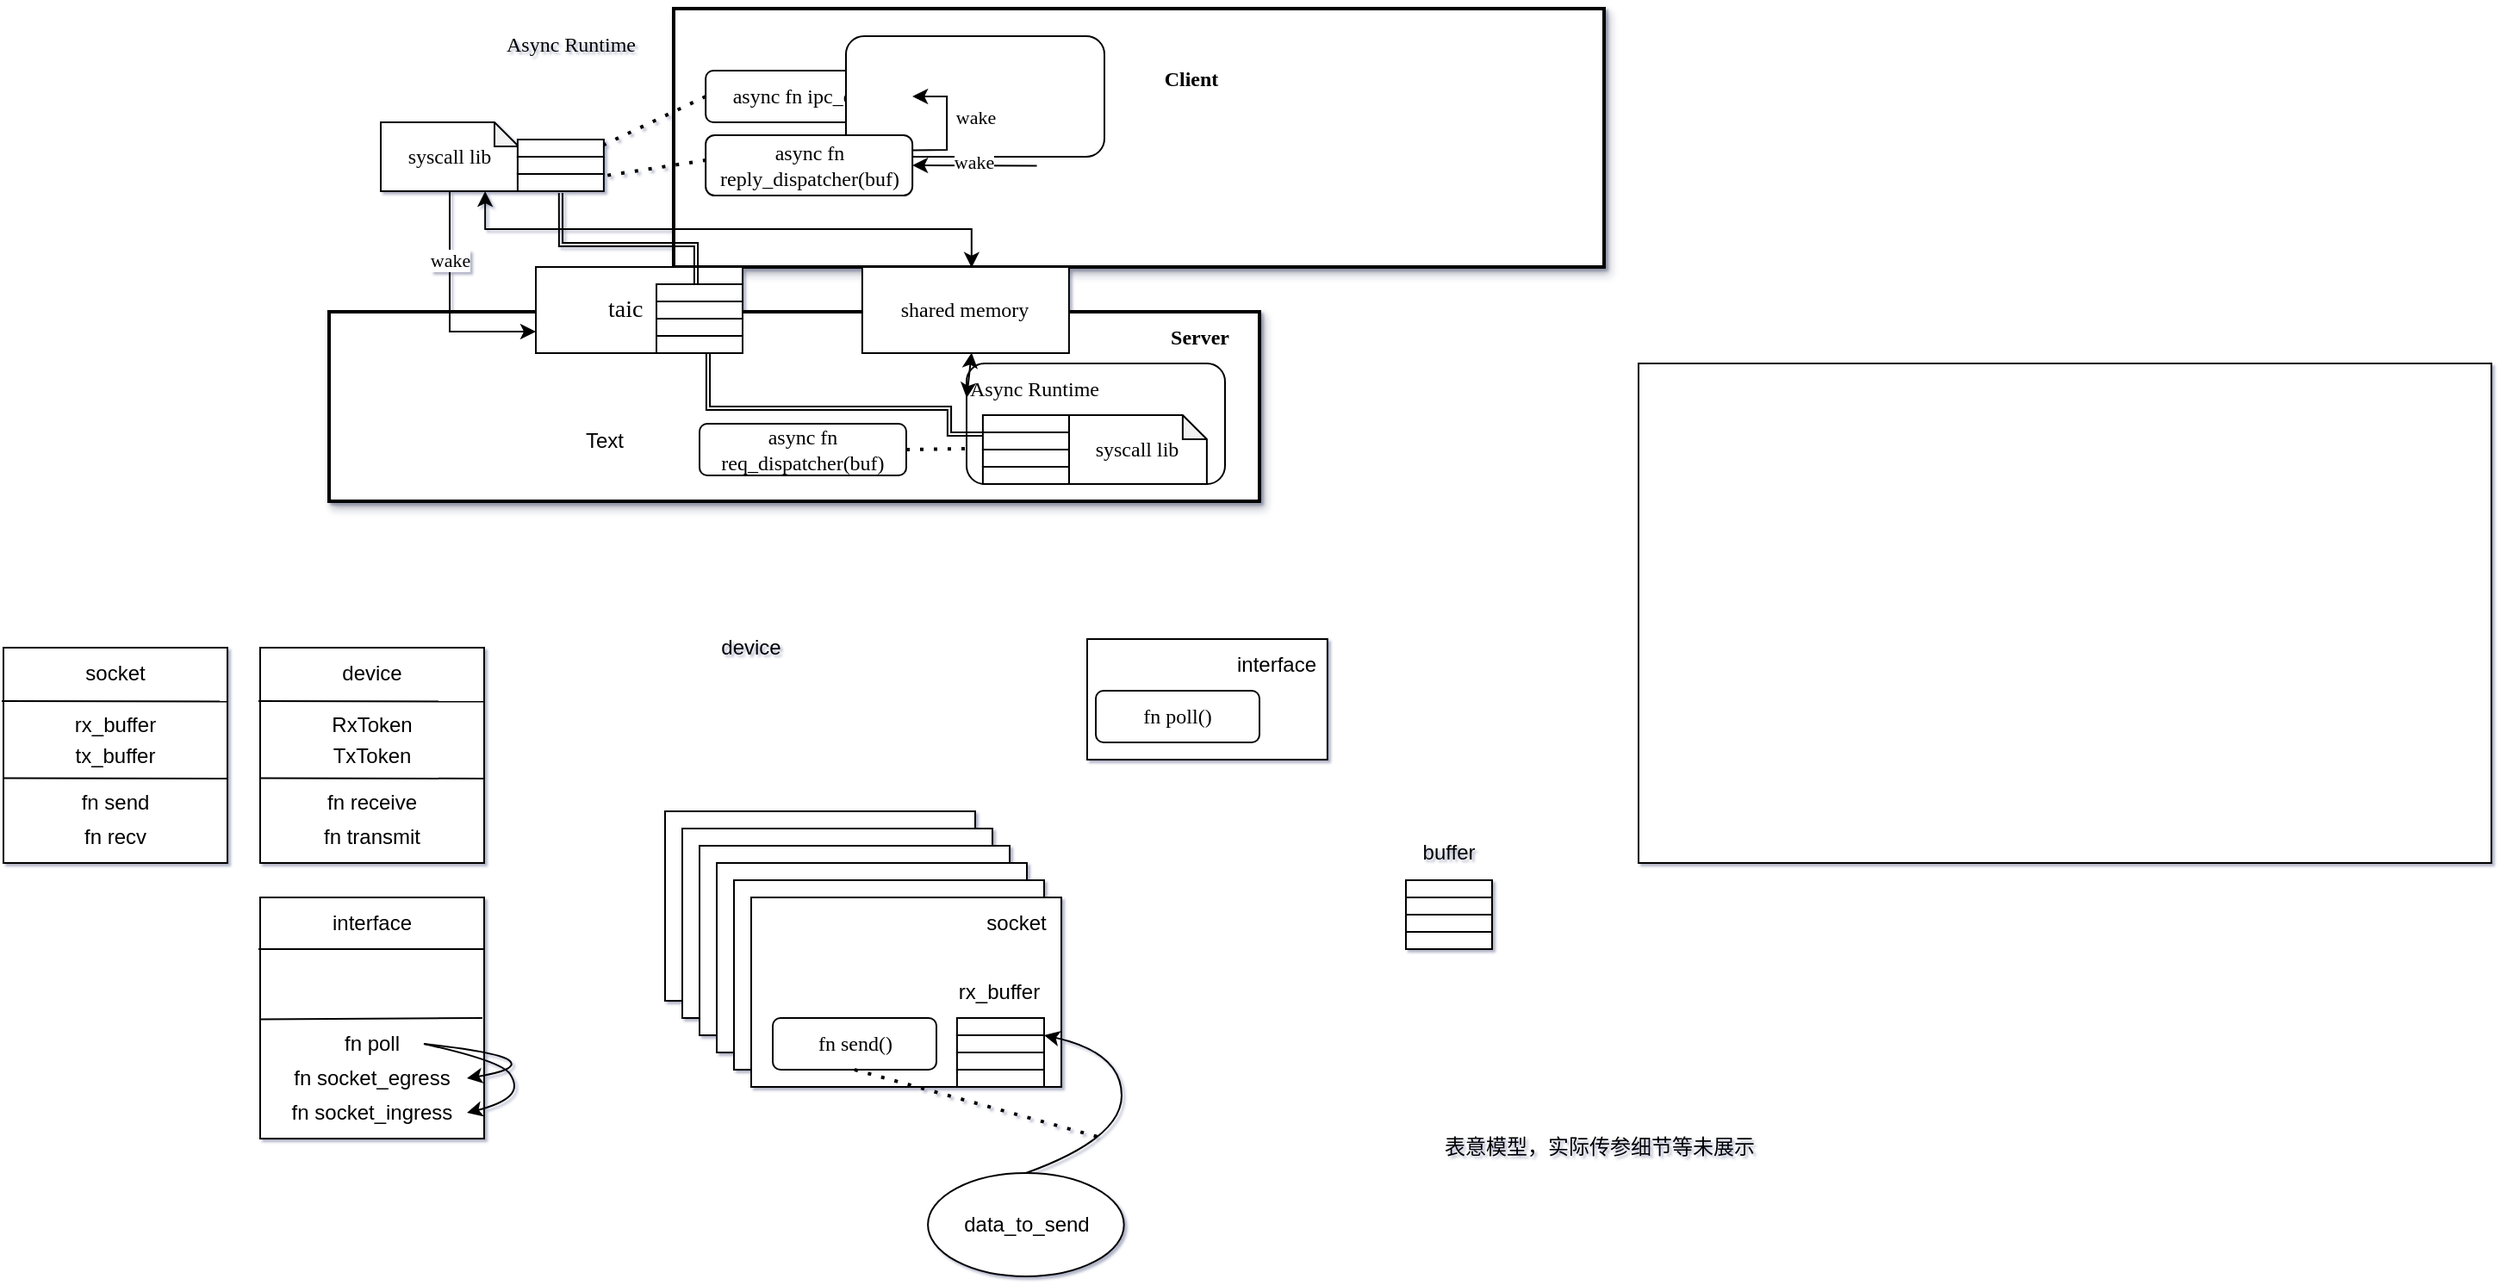 <mxfile version="26.2.1">
  <diagram name="第 1 页" id="HJdR2ewPqc4SO0az2n2Y">
    <mxGraphModel dx="1032" dy="-3480" grid="1" gridSize="10" guides="1" tooltips="1" connect="1" arrows="1" fold="1" page="1" pageScale="1" pageWidth="1169" pageHeight="827" background="#ffffff" math="0" shadow="1">
      <root>
        <mxCell id="0" />
        <mxCell id="1" parent="0" />
        <mxCell id="B-JMvFTmKCqjfrojI3Oj-154" value="" style="rounded=0;whiteSpace=wrap;html=1;strokeWidth=2;container=0;shadow=1;" parent="1" vertex="1">
          <mxGeometry x="490" y="4274" width="540" height="150" as="geometry" />
        </mxCell>
        <mxCell id="B-JMvFTmKCqjfrojI3Oj-155" value="&lt;font face=&quot;Times New Roman&quot;&gt;&lt;b&gt;Client&lt;/b&gt;&lt;/font&gt;" style="text;html=1;align=center;verticalAlign=middle;resizable=0;points=[];autosize=1;strokeColor=none;fillColor=none;" parent="1" vertex="1">
          <mxGeometry x="765" y="4300.25" width="50" height="30" as="geometry" />
        </mxCell>
        <mxCell id="B-JMvFTmKCqjfrojI3Oj-156" value="" style="rounded=0;whiteSpace=wrap;html=1;strokeWidth=2;container=0;shadow=1;" parent="1" vertex="1">
          <mxGeometry x="290" y="4450" width="540" height="110" as="geometry" />
        </mxCell>
        <mxCell id="B-JMvFTmKCqjfrojI3Oj-157" value="&lt;font face=&quot;Times New Roman&quot;&gt;&lt;b&gt;Server&lt;/b&gt;&lt;/font&gt;" style="text;html=1;align=center;verticalAlign=middle;resizable=0;points=[];autosize=1;strokeColor=none;fillColor=none;" parent="1" vertex="1">
          <mxGeometry x="765" y="4450" width="60" height="30" as="geometry" />
        </mxCell>
        <mxCell id="B-JMvFTmKCqjfrojI3Oj-160" value="&lt;font face=&quot;Times New Roman&quot;&gt;async fn ipc_call()&lt;/font&gt;" style="rounded=1;whiteSpace=wrap;html=1;" parent="1" vertex="1">
          <mxGeometry x="508.57" y="4310" width="120" height="30" as="geometry" />
        </mxCell>
        <mxCell id="B-JMvFTmKCqjfrojI3Oj-161" value="" style="rounded=1;whiteSpace=wrap;html=1;" parent="1" vertex="1">
          <mxGeometry x="590" y="4290" width="150" height="70" as="geometry" />
        </mxCell>
        <mxCell id="B-JMvFTmKCqjfrojI3Oj-162" value="&lt;font face=&quot;Times New Roman&quot;&gt;async fn reply_dispatcher(buf)&lt;/font&gt;" style="rounded=1;whiteSpace=wrap;html=1;" parent="1" vertex="1">
          <mxGeometry x="508.57" y="4347.5" width="120" height="35" as="geometry" />
        </mxCell>
        <mxCell id="B-JMvFTmKCqjfrojI3Oj-189" value="&lt;font face=&quot;Times New Roman&quot;&gt;Async Runtime&lt;/font&gt;" style="text;html=1;align=center;verticalAlign=middle;resizable=0;points=[];autosize=1;strokeColor=none;fillColor=none;" parent="1" vertex="1">
          <mxGeometry x="380" y="4280" width="100" height="30" as="geometry" />
        </mxCell>
        <mxCell id="B-JMvFTmKCqjfrojI3Oj-196" value="&lt;font face=&quot;Times New Roman&quot;&gt;async fn req_&lt;/font&gt;&lt;span style=&quot;font-family: &amp;quot;Times New Roman&amp;quot;;&quot;&gt;dispatcher&lt;/span&gt;&lt;font face=&quot;Times New Roman&quot;&gt;(buf)&lt;/font&gt;" style="rounded=1;whiteSpace=wrap;html=1;" parent="1" vertex="1">
          <mxGeometry x="505" y="4515" width="120" height="30" as="geometry" />
        </mxCell>
        <mxCell id="3zCTHO5FhxRvflpCOMbn-2" style="edgeStyle=orthogonalEdgeStyle;rounded=0;orthogonalLoop=1;jettySize=auto;html=1;exitX=0.5;exitY=1;exitDx=0;exitDy=0;exitPerimeter=0;entryX=0;entryY=0.75;entryDx=0;entryDy=0;" parent="1" source="B-JMvFTmKCqjfrojI3Oj-198" target="3zCTHO5FhxRvflpCOMbn-1" edge="1">
          <mxGeometry relative="1" as="geometry" />
        </mxCell>
        <mxCell id="B-JMvFTmKCqjfrojI3Oj-198" value="&lt;font face=&quot;Times New Roman&quot;&gt;syscall lib&lt;/font&gt;" style="shape=note;whiteSpace=wrap;html=1;backgroundOutline=1;darkOpacity=0.05;size=14;" parent="1" vertex="1">
          <mxGeometry x="320" y="4340" width="80" height="40" as="geometry" />
        </mxCell>
        <mxCell id="B-JMvFTmKCqjfrojI3Oj-209" value="" style="rounded=1;whiteSpace=wrap;html=1;" parent="1" vertex="1">
          <mxGeometry x="660" y="4480" width="150" height="70" as="geometry" />
        </mxCell>
        <mxCell id="B-JMvFTmKCqjfrojI3Oj-210" value="&lt;font face=&quot;Times New Roman&quot;&gt;Async Runtime&lt;/font&gt;" style="text;html=1;align=center;verticalAlign=middle;resizable=0;points=[];autosize=1;strokeColor=none;fillColor=none;" parent="1" vertex="1">
          <mxGeometry x="649.45" y="4480" width="100" height="30" as="geometry" />
        </mxCell>
        <mxCell id="B-JMvFTmKCqjfrojI3Oj-211" value="&lt;font face=&quot;Times New Roman&quot;&gt;syscall lib&lt;/font&gt;" style="shape=note;whiteSpace=wrap;html=1;backgroundOutline=1;darkOpacity=0.05;size=14;" parent="1" vertex="1">
          <mxGeometry x="719.45" y="4510" width="80" height="40" as="geometry" />
        </mxCell>
        <mxCell id="B-JMvFTmKCqjfrojI3Oj-212" value="" style="rounded=0;whiteSpace=wrap;html=1;" parent="1" vertex="1">
          <mxGeometry x="669.45" y="4510" width="50" height="10" as="geometry" />
        </mxCell>
        <mxCell id="3zCTHO5FhxRvflpCOMbn-22" style="edgeStyle=orthogonalEdgeStyle;rounded=0;orthogonalLoop=1;jettySize=auto;html=1;shape=link;width=-2.097;" parent="1" edge="1">
          <mxGeometry relative="1" as="geometry">
            <mxPoint x="669.45" y="4521" as="sourcePoint" />
            <mxPoint x="510" y="4466" as="targetPoint" />
            <Array as="points">
              <mxPoint x="650" y="4521" />
              <mxPoint x="650" y="4506" />
              <mxPoint x="510" y="4506" />
              <mxPoint x="510" y="4470" />
            </Array>
          </mxGeometry>
        </mxCell>
        <mxCell id="B-JMvFTmKCqjfrojI3Oj-213" value="" style="rounded=0;whiteSpace=wrap;html=1;" parent="1" vertex="1">
          <mxGeometry x="669.45" y="4520" width="50" height="10" as="geometry" />
        </mxCell>
        <mxCell id="B-JMvFTmKCqjfrojI3Oj-214" value="" style="rounded=0;whiteSpace=wrap;html=1;" parent="1" vertex="1">
          <mxGeometry x="669.45" y="4530" width="50" height="10" as="geometry" />
        </mxCell>
        <mxCell id="B-JMvFTmKCqjfrojI3Oj-215" value="" style="rounded=0;whiteSpace=wrap;html=1;" parent="1" vertex="1">
          <mxGeometry x="669.45" y="4540" width="50" height="10" as="geometry" />
        </mxCell>
        <mxCell id="B-JMvFTmKCqjfrojI3Oj-221" value="" style="endArrow=none;dashed=1;html=1;dashPattern=1 3;strokeWidth=2;rounded=0;exitX=0.003;exitY=0.414;exitDx=0;exitDy=0;exitPerimeter=0;" parent="1" source="B-JMvFTmKCqjfrojI3Oj-162" target="3zCTHO5FhxRvflpCOMbn-20" edge="1">
          <mxGeometry width="50" height="50" relative="1" as="geometry">
            <mxPoint x="448.57" y="4350" as="sourcePoint" />
            <mxPoint x="628.57" y="4390" as="targetPoint" />
          </mxGeometry>
        </mxCell>
        <mxCell id="B-JMvFTmKCqjfrojI3Oj-222" value="" style="endArrow=none;dashed=1;html=1;dashPattern=1 3;strokeWidth=2;rounded=0;exitX=0;exitY=0.5;exitDx=0;exitDy=0;" parent="1" source="B-JMvFTmKCqjfrojI3Oj-160" target="3zCTHO5FhxRvflpCOMbn-19" edge="1">
          <mxGeometry width="50" height="50" relative="1" as="geometry">
            <mxPoint x="432.65" y="4359.11" as="sourcePoint" />
            <mxPoint x="508.57" y="4370" as="targetPoint" />
          </mxGeometry>
        </mxCell>
        <mxCell id="B-JMvFTmKCqjfrojI3Oj-223" value="" style="endArrow=none;dashed=1;html=1;dashPattern=1 3;strokeWidth=2;rounded=0;exitX=1;exitY=0.5;exitDx=0;exitDy=0;entryX=0.004;entryY=0.707;entryDx=0;entryDy=0;entryPerimeter=0;" parent="1" source="B-JMvFTmKCqjfrojI3Oj-196" target="B-JMvFTmKCqjfrojI3Oj-209" edge="1">
          <mxGeometry width="50" height="50" relative="1" as="geometry">
            <mxPoint x="609.45" y="4517.5" as="sourcePoint" />
            <mxPoint x="649.45" y="4417.5" as="targetPoint" />
          </mxGeometry>
        </mxCell>
        <mxCell id="B-JMvFTmKCqjfrojI3Oj-226" value="" style="endArrow=classic;html=1;rounded=0;exitX=0;exitY=0.5;exitDx=0;exitDy=0;entryX=1;entryY=0.5;entryDx=0;entryDy=0;" parent="1" target="B-JMvFTmKCqjfrojI3Oj-162" edge="1">
          <mxGeometry width="50" height="50" relative="1" as="geometry">
            <mxPoint x="700.79" y="4365.25" as="sourcePoint" />
            <mxPoint x="628.57" y="4390" as="targetPoint" />
          </mxGeometry>
        </mxCell>
        <mxCell id="B-JMvFTmKCqjfrojI3Oj-229" value="&lt;font face=&quot;Times New Roman&quot;&gt;wake&lt;/font&gt;" style="edgeLabel;html=1;align=center;verticalAlign=middle;resizable=0;points=[];" parent="B-JMvFTmKCqjfrojI3Oj-226" vertex="1" connectable="0">
          <mxGeometry x="0.019" y="-2" relative="1" as="geometry">
            <mxPoint as="offset" />
          </mxGeometry>
        </mxCell>
        <mxCell id="B-JMvFTmKCqjfrojI3Oj-232" value="" style="endArrow=classic;html=1;rounded=0;exitX=1;exitY=0.25;exitDx=0;exitDy=0;entryX=1;entryY=0.5;entryDx=0;entryDy=0;" parent="1" source="B-JMvFTmKCqjfrojI3Oj-162" target="B-JMvFTmKCqjfrojI3Oj-160" edge="1">
          <mxGeometry width="50" height="50" relative="1" as="geometry">
            <mxPoint x="578.57" y="4440" as="sourcePoint" />
            <mxPoint x="628.57" y="4390" as="targetPoint" />
            <Array as="points">
              <mxPoint x="648.57" y="4356" />
              <mxPoint x="648.57" y="4325" />
            </Array>
          </mxGeometry>
        </mxCell>
        <mxCell id="B-JMvFTmKCqjfrojI3Oj-233" value="&lt;font face=&quot;Times New Roman&quot;&gt;wake&lt;/font&gt;" style="edgeLabel;html=1;align=center;verticalAlign=middle;resizable=0;points=[];" parent="B-JMvFTmKCqjfrojI3Oj-232" vertex="1" connectable="0">
          <mxGeometry x="0.099" relative="1" as="geometry">
            <mxPoint x="16" as="offset" />
          </mxGeometry>
        </mxCell>
        <mxCell id="uf0-_T7T-mCnK8aiK6UU-66" value="&lt;font face=&quot;Times New Roman&quot;&gt;shared memory&lt;/font&gt;" style="rounded=0;whiteSpace=wrap;html=1;" parent="1" vertex="1">
          <mxGeometry x="599.45" y="4424" width="120" height="50" as="geometry" />
        </mxCell>
        <mxCell id="mDEruP-ZMNfajEerkW_--67" value="" style="endArrow=classic;startArrow=classic;html=1;rounded=0;exitX=0.757;exitY=1;exitDx=0;exitDy=0;entryX=0.529;entryY=0.008;entryDx=0;entryDy=0;entryPerimeter=0;exitPerimeter=0;edgeStyle=orthogonalEdgeStyle;" parent="1" source="B-JMvFTmKCqjfrojI3Oj-198" target="uf0-_T7T-mCnK8aiK6UU-66" edge="1">
          <mxGeometry width="50" height="50" relative="1" as="geometry">
            <mxPoint x="399.45" y="4377.5" as="sourcePoint" />
            <mxPoint x="560" y="4460" as="targetPoint" />
          </mxGeometry>
        </mxCell>
        <mxCell id="mDEruP-ZMNfajEerkW_--68" value="" style="endArrow=classic;startArrow=classic;html=1;rounded=0;exitX=0.106;exitY=0.667;exitDx=0;exitDy=0;exitPerimeter=0;entryX=0.529;entryY=0.995;entryDx=0;entryDy=0;entryPerimeter=0;" parent="1" source="B-JMvFTmKCqjfrojI3Oj-210" target="uf0-_T7T-mCnK8aiK6UU-66" edge="1">
          <mxGeometry width="50" height="50" relative="1" as="geometry">
            <mxPoint x="409" y="4388" as="sourcePoint" />
            <mxPoint x="590" y="4480" as="targetPoint" />
          </mxGeometry>
        </mxCell>
        <mxCell id="3zCTHO5FhxRvflpCOMbn-1" value="&lt;blockquote style=&quot;margin: 0 0 0 40px; border: none; padding: 0px;&quot;&gt;&lt;font style=&quot;font-size: 14px;&quot; face=&quot;Times New Roman&quot;&gt;taic&lt;/font&gt;&lt;/blockquote&gt;" style="rounded=0;whiteSpace=wrap;html=1;align=left;" parent="1" vertex="1">
          <mxGeometry x="410" y="4424" width="120" height="50" as="geometry" />
        </mxCell>
        <mxCell id="3zCTHO5FhxRvflpCOMbn-4" value="" style="rounded=0;whiteSpace=wrap;html=1;" parent="1" vertex="1">
          <mxGeometry x="480.0" y="4444" width="50" height="10" as="geometry" />
        </mxCell>
        <mxCell id="3zCTHO5FhxRvflpCOMbn-5" value="" style="rounded=0;whiteSpace=wrap;html=1;" parent="1" vertex="1">
          <mxGeometry x="480.0" y="4454" width="50" height="10" as="geometry" />
        </mxCell>
        <mxCell id="3zCTHO5FhxRvflpCOMbn-6" value="" style="rounded=0;whiteSpace=wrap;html=1;" parent="1" vertex="1">
          <mxGeometry x="480.0" y="4464" width="50" height="10" as="geometry" />
        </mxCell>
        <mxCell id="3zCTHO5FhxRvflpCOMbn-18" value="" style="rounded=0;whiteSpace=wrap;html=1;" parent="1" vertex="1">
          <mxGeometry x="399.45" y="4350" width="50" height="10" as="geometry" />
        </mxCell>
        <mxCell id="3zCTHO5FhxRvflpCOMbn-19" value="" style="rounded=0;whiteSpace=wrap;html=1;" parent="1" vertex="1">
          <mxGeometry x="399.45" y="4360" width="50" height="10" as="geometry" />
        </mxCell>
        <mxCell id="3zCTHO5FhxRvflpCOMbn-20" value="" style="rounded=0;whiteSpace=wrap;html=1;" parent="1" vertex="1">
          <mxGeometry x="399.45" y="4370" width="50" height="10" as="geometry" />
        </mxCell>
        <mxCell id="3zCTHO5FhxRvflpCOMbn-23" style="edgeStyle=orthogonalEdgeStyle;rounded=0;orthogonalLoop=1;jettySize=auto;html=1;exitX=0.5;exitY=1;exitDx=0;exitDy=0;shape=link;entryX=0.5;entryY=0;entryDx=0;entryDy=0;width=-2.097;" parent="1" edge="1">
          <mxGeometry relative="1" as="geometry">
            <mxPoint x="424.45" y="4381" as="sourcePoint" />
            <mxPoint x="505" y="4435" as="targetPoint" />
            <Array as="points">
              <mxPoint x="425" y="4411" />
              <mxPoint x="503" y="4411" />
              <mxPoint x="503" y="4435" />
            </Array>
          </mxGeometry>
        </mxCell>
        <mxCell id="3zCTHO5FhxRvflpCOMbn-24" value="&lt;font face=&quot;Times New Roman&quot;&gt;wake&lt;/font&gt;" style="edgeLabel;html=1;align=center;verticalAlign=middle;resizable=0;points=[];" parent="1" vertex="1" connectable="0">
          <mxGeometry x="359.45" y="4420.002" as="geometry" />
        </mxCell>
        <mxCell id="3zCTHO5FhxRvflpCOMbn-3" value="" style="rounded=0;whiteSpace=wrap;html=1;" parent="1" vertex="1">
          <mxGeometry x="480.0" y="4434" width="50" height="10" as="geometry" />
        </mxCell>
        <mxCell id="s1Kb-AB_weebc0_H0UjK-1" value="" style="rounded=0;whiteSpace=wrap;html=1;" parent="1" vertex="1">
          <mxGeometry x="1050" y="4480" width="495" height="290" as="geometry" />
        </mxCell>
        <mxCell id="s1Kb-AB_weebc0_H0UjK-2" value="device" style="text;html=1;align=center;verticalAlign=middle;whiteSpace=wrap;rounded=0;" parent="1" vertex="1">
          <mxGeometry x="505" y="4630" width="60" height="30" as="geometry" />
        </mxCell>
        <mxCell id="s1Kb-AB_weebc0_H0UjK-3" value="" style="rounded=0;whiteSpace=wrap;html=1;" parent="1" vertex="1">
          <mxGeometry x="915" y="4780" width="50" height="10" as="geometry" />
        </mxCell>
        <mxCell id="s1Kb-AB_weebc0_H0UjK-5" value="" style="rounded=0;whiteSpace=wrap;html=1;" parent="1" vertex="1">
          <mxGeometry x="915" y="4790" width="50" height="10" as="geometry" />
        </mxCell>
        <mxCell id="s1Kb-AB_weebc0_H0UjK-6" value="" style="rounded=0;whiteSpace=wrap;html=1;" parent="1" vertex="1">
          <mxGeometry x="915" y="4800" width="50" height="10" as="geometry" />
        </mxCell>
        <mxCell id="s1Kb-AB_weebc0_H0UjK-7" value="" style="rounded=0;whiteSpace=wrap;html=1;" parent="1" vertex="1">
          <mxGeometry x="915" y="4810" width="50" height="10" as="geometry" />
        </mxCell>
        <mxCell id="s1Kb-AB_weebc0_H0UjK-8" value="" style="rounded=0;whiteSpace=wrap;html=1;" parent="1" vertex="1">
          <mxGeometry x="250" y="4645" width="130" height="125" as="geometry" />
        </mxCell>
        <mxCell id="s1Kb-AB_weebc0_H0UjK-9" value="device" style="text;html=1;align=center;verticalAlign=middle;whiteSpace=wrap;rounded=0;" parent="1" vertex="1">
          <mxGeometry x="285" y="4645" width="60" height="30" as="geometry" />
        </mxCell>
        <mxCell id="s1Kb-AB_weebc0_H0UjK-11" value="" style="endArrow=none;html=1;rounded=0;entryX=1;entryY=0.608;entryDx=0;entryDy=0;entryPerimeter=0;exitX=-0.015;exitY=0.606;exitDx=0;exitDy=0;exitPerimeter=0;" parent="1" target="s1Kb-AB_weebc0_H0UjK-8" edge="1">
          <mxGeometry width="50" height="50" relative="1" as="geometry">
            <mxPoint x="250.0" y="4720.73" as="sourcePoint" />
            <mxPoint x="369.04" y="4719.995" as="targetPoint" />
          </mxGeometry>
        </mxCell>
        <mxCell id="s1Kb-AB_weebc0_H0UjK-12" value="RxToken" style="text;html=1;align=center;verticalAlign=middle;whiteSpace=wrap;rounded=0;" parent="1" vertex="1">
          <mxGeometry x="285" y="4675" width="60" height="30" as="geometry" />
        </mxCell>
        <mxCell id="s1Kb-AB_weebc0_H0UjK-13" value="TxToken" style="text;html=1;align=center;verticalAlign=middle;whiteSpace=wrap;rounded=0;" parent="1" vertex="1">
          <mxGeometry x="285" y="4692.5" width="60" height="30" as="geometry" />
        </mxCell>
        <mxCell id="s1Kb-AB_weebc0_H0UjK-14" value="" style="endArrow=none;html=1;rounded=0;entryX=1;entryY=0.25;entryDx=0;entryDy=0;" parent="1" target="s1Kb-AB_weebc0_H0UjK-8" edge="1">
          <mxGeometry width="50" height="50" relative="1" as="geometry">
            <mxPoint x="249" y="4676" as="sourcePoint" />
            <mxPoint x="380" y="4673" as="targetPoint" />
          </mxGeometry>
        </mxCell>
        <mxCell id="s1Kb-AB_weebc0_H0UjK-15" value="fn receive" style="text;html=1;align=center;verticalAlign=middle;whiteSpace=wrap;rounded=0;" parent="1" vertex="1">
          <mxGeometry x="285" y="4720" width="60" height="30" as="geometry" />
        </mxCell>
        <mxCell id="s1Kb-AB_weebc0_H0UjK-17" value="fn&amp;nbsp;transmit" style="text;html=1;align=center;verticalAlign=middle;whiteSpace=wrap;rounded=0;" parent="1" vertex="1">
          <mxGeometry x="285" y="4740" width="60" height="30" as="geometry" />
        </mxCell>
        <mxCell id="RJD5fGrExh7UZTRIIk4p-1" value="" style="rounded=0;whiteSpace=wrap;html=1;" parent="1" vertex="1">
          <mxGeometry x="250" y="4790" width="130" height="140" as="geometry" />
        </mxCell>
        <mxCell id="RJD5fGrExh7UZTRIIk4p-2" value="interface" style="text;html=1;align=center;verticalAlign=middle;whiteSpace=wrap;rounded=0;" parent="1" vertex="1">
          <mxGeometry x="285" y="4790" width="60" height="30" as="geometry" />
        </mxCell>
        <mxCell id="RJD5fGrExh7UZTRIIk4p-3" value="" style="endArrow=none;html=1;rounded=0;exitX=-0.015;exitY=0.606;exitDx=0;exitDy=0;exitPerimeter=0;" parent="1" edge="1">
          <mxGeometry width="50" height="50" relative="1" as="geometry">
            <mxPoint x="250.0" y="4860.73" as="sourcePoint" />
            <mxPoint x="379" y="4860" as="targetPoint" />
          </mxGeometry>
        </mxCell>
        <mxCell id="RJD5fGrExh7UZTRIIk4p-6" value="" style="endArrow=none;html=1;rounded=0;" parent="1" edge="1">
          <mxGeometry width="50" height="50" relative="1" as="geometry">
            <mxPoint x="249" y="4820" as="sourcePoint" />
            <mxPoint x="380" y="4820" as="targetPoint" />
          </mxGeometry>
        </mxCell>
        <mxCell id="RJD5fGrExh7UZTRIIk4p-7" value="fn&amp;nbsp;poll" style="text;html=1;align=center;verticalAlign=middle;whiteSpace=wrap;rounded=0;" parent="1" vertex="1">
          <mxGeometry x="285" y="4860" width="60" height="30" as="geometry" />
        </mxCell>
        <mxCell id="RJD5fGrExh7UZTRIIk4p-10" value="fn&amp;nbsp;socket_egress" style="text;html=1;align=center;verticalAlign=middle;whiteSpace=wrap;rounded=0;" parent="1" vertex="1">
          <mxGeometry x="260" y="4880" width="110" height="30" as="geometry" />
        </mxCell>
        <mxCell id="RJD5fGrExh7UZTRIIk4p-11" value="fn&amp;nbsp;socket_ingress" style="text;html=1;align=center;verticalAlign=middle;whiteSpace=wrap;rounded=0;" parent="1" vertex="1">
          <mxGeometry x="260" y="4900" width="110" height="30" as="geometry" />
        </mxCell>
        <mxCell id="RJD5fGrExh7UZTRIIk4p-13" value="" style="curved=1;endArrow=classic;html=1;rounded=0;exitX=1;exitY=0.5;exitDx=0;exitDy=0;entryX=1;entryY=0.5;entryDx=0;entryDy=0;" parent="1" source="RJD5fGrExh7UZTRIIk4p-7" target="RJD5fGrExh7UZTRIIk4p-10" edge="1">
          <mxGeometry width="50" height="50" relative="1" as="geometry">
            <mxPoint x="490" y="4820" as="sourcePoint" />
            <mxPoint x="540" y="4770" as="targetPoint" />
            <Array as="points">
              <mxPoint x="390" y="4880" />
              <mxPoint x="400" y="4890" />
            </Array>
          </mxGeometry>
        </mxCell>
        <mxCell id="RJD5fGrExh7UZTRIIk4p-14" value="" style="curved=1;endArrow=classic;html=1;rounded=0;exitX=1;exitY=0.5;exitDx=0;exitDy=0;entryX=1;entryY=0.5;entryDx=0;entryDy=0;" parent="1" source="RJD5fGrExh7UZTRIIk4p-7" target="RJD5fGrExh7UZTRIIk4p-11" edge="1">
          <mxGeometry width="50" height="50" relative="1" as="geometry">
            <mxPoint x="355" y="4885" as="sourcePoint" />
            <mxPoint x="380" y="4905" as="targetPoint" />
            <Array as="points">
              <mxPoint x="390" y="4885" />
              <mxPoint x="400" y="4900" />
              <mxPoint x="390" y="4910" />
            </Array>
          </mxGeometry>
        </mxCell>
        <mxCell id="RJD5fGrExh7UZTRIIk4p-15" value="" style="rounded=0;whiteSpace=wrap;html=1;" parent="1" vertex="1">
          <mxGeometry x="101" y="4645" width="130" height="125" as="geometry" />
        </mxCell>
        <mxCell id="RJD5fGrExh7UZTRIIk4p-16" value="socket" style="text;html=1;align=center;verticalAlign=middle;whiteSpace=wrap;rounded=0;" parent="1" vertex="1">
          <mxGeometry x="136" y="4645" width="60" height="30" as="geometry" />
        </mxCell>
        <mxCell id="RJD5fGrExh7UZTRIIk4p-17" value="" style="endArrow=none;html=1;rounded=0;entryX=1;entryY=0.608;entryDx=0;entryDy=0;entryPerimeter=0;exitX=-0.015;exitY=0.606;exitDx=0;exitDy=0;exitPerimeter=0;" parent="1" target="RJD5fGrExh7UZTRIIk4p-15" edge="1">
          <mxGeometry width="50" height="50" relative="1" as="geometry">
            <mxPoint x="101.0" y="4720.73" as="sourcePoint" />
            <mxPoint x="220.04" y="4719.995" as="targetPoint" />
          </mxGeometry>
        </mxCell>
        <mxCell id="RJD5fGrExh7UZTRIIk4p-20" value="" style="endArrow=none;html=1;rounded=0;entryX=1;entryY=0.25;entryDx=0;entryDy=0;" parent="1" target="RJD5fGrExh7UZTRIIk4p-15" edge="1">
          <mxGeometry width="50" height="50" relative="1" as="geometry">
            <mxPoint x="100" y="4676" as="sourcePoint" />
            <mxPoint x="231" y="4673" as="targetPoint" />
          </mxGeometry>
        </mxCell>
        <mxCell id="RJD5fGrExh7UZTRIIk4p-21" value="fn&amp;nbsp;send" style="text;html=1;align=center;verticalAlign=middle;whiteSpace=wrap;rounded=0;" parent="1" vertex="1">
          <mxGeometry x="136" y="4720" width="60" height="30" as="geometry" />
        </mxCell>
        <mxCell id="RJD5fGrExh7UZTRIIk4p-22" value="fn&amp;nbsp;recv" style="text;html=1;align=center;verticalAlign=middle;whiteSpace=wrap;rounded=0;" parent="1" vertex="1">
          <mxGeometry x="136" y="4740" width="60" height="30" as="geometry" />
        </mxCell>
        <mxCell id="RJD5fGrExh7UZTRIIk4p-23" value="Text" style="text;html=1;align=center;verticalAlign=middle;whiteSpace=wrap;rounded=0;" parent="1" vertex="1">
          <mxGeometry x="420" y="4510" width="60" height="30" as="geometry" />
        </mxCell>
        <mxCell id="RJD5fGrExh7UZTRIIk4p-24" value="buffer" style="text;html=1;align=center;verticalAlign=middle;whiteSpace=wrap;rounded=0;" parent="1" vertex="1">
          <mxGeometry x="910" y="4750" width="60" height="27.5" as="geometry" />
        </mxCell>
        <mxCell id="yhEl9DrkRROdgEzBpdwZ-1" value="rx_buffer" style="text;html=1;align=center;verticalAlign=middle;whiteSpace=wrap;rounded=0;" vertex="1" parent="1">
          <mxGeometry x="136" y="4675" width="60" height="30" as="geometry" />
        </mxCell>
        <mxCell id="yhEl9DrkRROdgEzBpdwZ-2" value="tx_buffer" style="text;html=1;align=center;verticalAlign=middle;whiteSpace=wrap;rounded=0;" vertex="1" parent="1">
          <mxGeometry x="136" y="4692.5" width="60" height="30" as="geometry" />
        </mxCell>
        <mxCell id="yhEl9DrkRROdgEzBpdwZ-9" value="" style="rounded=0;whiteSpace=wrap;html=1;" vertex="1" parent="1">
          <mxGeometry x="485" y="4740" width="180" height="110" as="geometry" />
        </mxCell>
        <mxCell id="yhEl9DrkRROdgEzBpdwZ-11" value="" style="rounded=0;whiteSpace=wrap;html=1;" vertex="1" parent="1">
          <mxGeometry x="495" y="4750" width="180" height="110" as="geometry" />
        </mxCell>
        <mxCell id="yhEl9DrkRROdgEzBpdwZ-12" value="" style="rounded=0;whiteSpace=wrap;html=1;" vertex="1" parent="1">
          <mxGeometry x="505" y="4760" width="180" height="110" as="geometry" />
        </mxCell>
        <mxCell id="yhEl9DrkRROdgEzBpdwZ-13" value="" style="rounded=0;whiteSpace=wrap;html=1;" vertex="1" parent="1">
          <mxGeometry x="515" y="4770" width="180" height="110" as="geometry" />
        </mxCell>
        <mxCell id="yhEl9DrkRROdgEzBpdwZ-14" value="" style="rounded=0;whiteSpace=wrap;html=1;" vertex="1" parent="1">
          <mxGeometry x="525" y="4780" width="180" height="110" as="geometry" />
        </mxCell>
        <mxCell id="yhEl9DrkRROdgEzBpdwZ-15" value="" style="rounded=0;whiteSpace=wrap;html=1;" vertex="1" parent="1">
          <mxGeometry x="535" y="4790" width="180" height="110" as="geometry" />
        </mxCell>
        <mxCell id="yhEl9DrkRROdgEzBpdwZ-16" value="socket" style="text;html=1;align=center;verticalAlign=middle;whiteSpace=wrap;rounded=0;" vertex="1" parent="1">
          <mxGeometry x="659.45" y="4790" width="60" height="30" as="geometry" />
        </mxCell>
        <mxCell id="yhEl9DrkRROdgEzBpdwZ-17" value="" style="rounded=0;whiteSpace=wrap;html=1;" vertex="1" parent="1">
          <mxGeometry x="654.45" y="4860" width="50.55" height="10" as="geometry" />
        </mxCell>
        <mxCell id="yhEl9DrkRROdgEzBpdwZ-18" value="" style="rounded=0;whiteSpace=wrap;html=1;" vertex="1" parent="1">
          <mxGeometry x="654.45" y="4870" width="50.55" height="10" as="geometry" />
        </mxCell>
        <mxCell id="yhEl9DrkRROdgEzBpdwZ-19" value="" style="rounded=0;whiteSpace=wrap;html=1;" vertex="1" parent="1">
          <mxGeometry x="654.45" y="4880" width="50.55" height="10" as="geometry" />
        </mxCell>
        <mxCell id="yhEl9DrkRROdgEzBpdwZ-25" value="" style="rounded=0;whiteSpace=wrap;html=1;" vertex="1" parent="1">
          <mxGeometry x="654.45" y="4890" width="50.55" height="10" as="geometry" />
        </mxCell>
        <mxCell id="yhEl9DrkRROdgEzBpdwZ-26" value="rx_buffer" style="text;html=1;align=center;verticalAlign=middle;whiteSpace=wrap;rounded=0;" vertex="1" parent="1">
          <mxGeometry x="649.45" y="4830" width="60" height="30" as="geometry" />
        </mxCell>
        <mxCell id="yhEl9DrkRROdgEzBpdwZ-27" value="&lt;font face=&quot;Times New Roman&quot;&gt;fn&amp;nbsp;send&lt;/font&gt;&lt;font face=&quot;Times New Roman&quot;&gt;()&lt;/font&gt;" style="rounded=1;whiteSpace=wrap;html=1;" vertex="1" parent="1">
          <mxGeometry x="547.5" y="4860" width="95" height="30" as="geometry" />
        </mxCell>
        <mxCell id="yhEl9DrkRROdgEzBpdwZ-29" value="表意模型，实际传参细节等未展示" style="text;html=1;align=center;verticalAlign=middle;whiteSpace=wrap;rounded=0;" vertex="1" parent="1">
          <mxGeometry x="915" y="4920" width="225" height="30" as="geometry" />
        </mxCell>
        <mxCell id="yhEl9DrkRROdgEzBpdwZ-31" value="data_to_send" style="ellipse;whiteSpace=wrap;html=1;rotation=0;" vertex="1" parent="1">
          <mxGeometry x="637.56" y="4950" width="113.79" height="60" as="geometry" />
        </mxCell>
        <mxCell id="yhEl9DrkRROdgEzBpdwZ-33" value="" style="curved=1;endArrow=classic;html=1;rounded=0;exitX=0.5;exitY=0;exitDx=0;exitDy=0;entryX=1;entryY=0;entryDx=0;entryDy=0;" edge="1" parent="1" source="yhEl9DrkRROdgEzBpdwZ-31" target="yhEl9DrkRROdgEzBpdwZ-18">
          <mxGeometry width="50" height="50" relative="1" as="geometry">
            <mxPoint x="590" y="4860" as="sourcePoint" />
            <mxPoint x="640" y="4810" as="targetPoint" />
            <Array as="points">
              <mxPoint x="750" y="4930" />
              <mxPoint x="750" y="4880" />
            </Array>
          </mxGeometry>
        </mxCell>
        <mxCell id="yhEl9DrkRROdgEzBpdwZ-34" value="" style="endArrow=none;dashed=1;html=1;dashPattern=1 3;strokeWidth=2;rounded=0;exitX=0.5;exitY=1;exitDx=0;exitDy=0;" edge="1" parent="1" source="yhEl9DrkRROdgEzBpdwZ-27">
          <mxGeometry width="50" height="50" relative="1" as="geometry">
            <mxPoint x="590" y="4660" as="sourcePoint" />
            <mxPoint x="740" y="4930" as="targetPoint" />
          </mxGeometry>
        </mxCell>
        <mxCell id="yhEl9DrkRROdgEzBpdwZ-36" value="" style="rounded=0;whiteSpace=wrap;html=1;" vertex="1" parent="1">
          <mxGeometry x="730" y="4640" width="139.45" height="70" as="geometry" />
        </mxCell>
        <mxCell id="yhEl9DrkRROdgEzBpdwZ-38" value="interface" style="text;html=1;align=center;verticalAlign=middle;whiteSpace=wrap;rounded=0;" vertex="1" parent="1">
          <mxGeometry x="810" y="4640" width="60" height="30" as="geometry" />
        </mxCell>
        <mxCell id="yhEl9DrkRROdgEzBpdwZ-40" value="&lt;font face=&quot;Times New Roman&quot;&gt;fn&amp;nbsp;poll&lt;/font&gt;&lt;font face=&quot;Times New Roman&quot;&gt;()&lt;/font&gt;" style="rounded=1;whiteSpace=wrap;html=1;" vertex="1" parent="1">
          <mxGeometry x="735" y="4670" width="95" height="30" as="geometry" />
        </mxCell>
      </root>
    </mxGraphModel>
  </diagram>
</mxfile>
